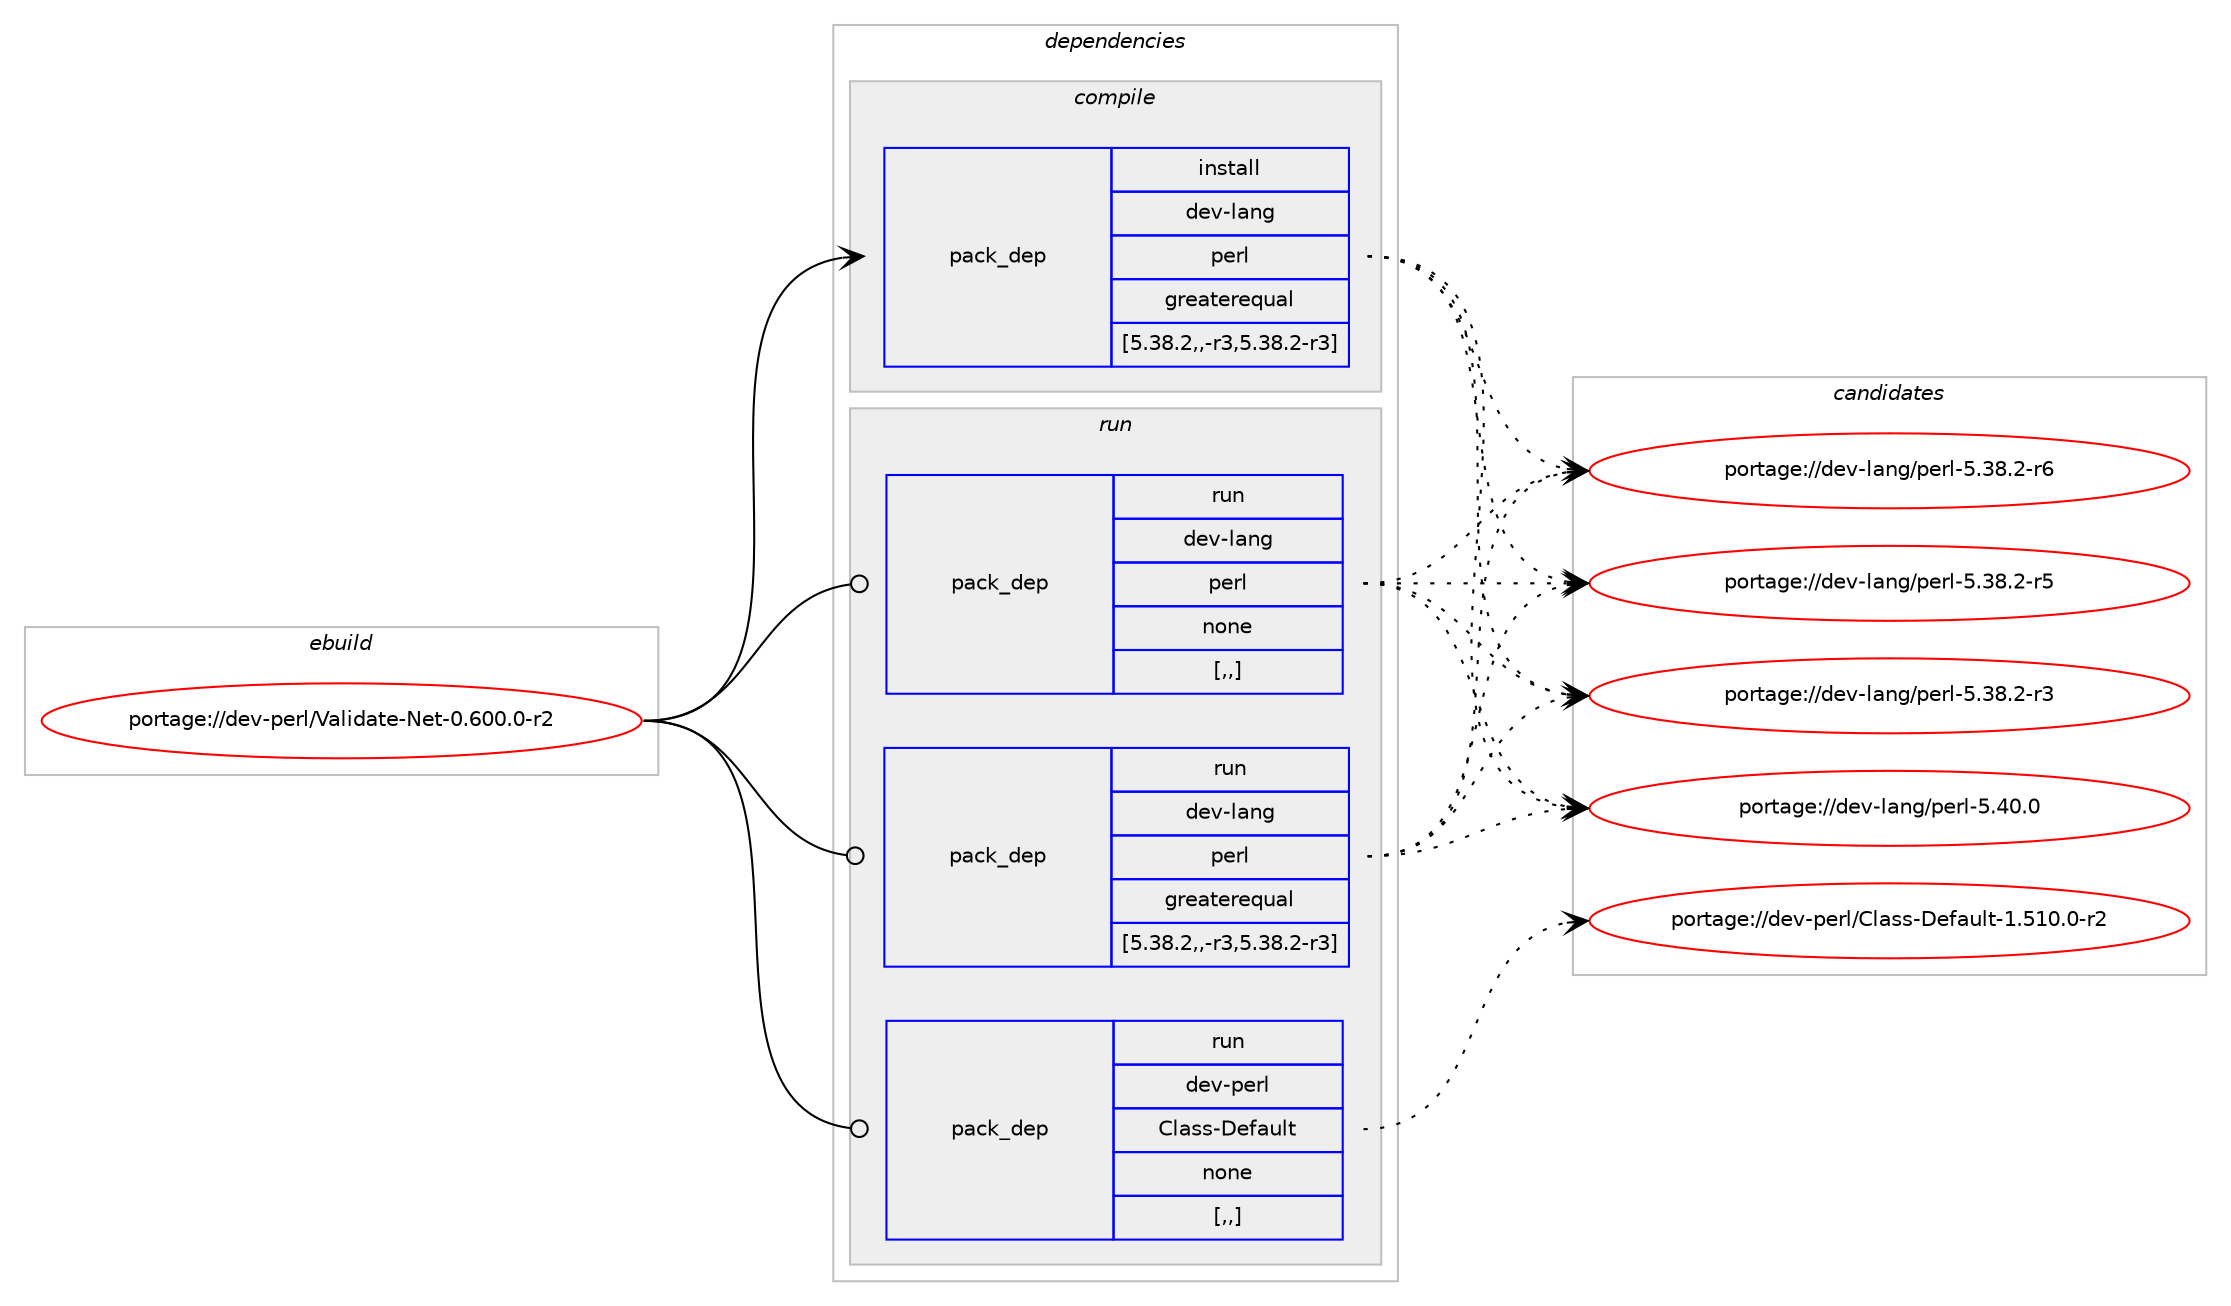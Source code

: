 digraph prolog {

# *************
# Graph options
# *************

newrank=true;
concentrate=true;
compound=true;
graph [rankdir=LR,fontname=Helvetica,fontsize=10,ranksep=1.5];#, ranksep=2.5, nodesep=0.2];
edge  [arrowhead=vee];
node  [fontname=Helvetica,fontsize=10];

# **********
# The ebuild
# **********

subgraph cluster_leftcol {
color=gray;
label=<<i>ebuild</i>>;
id [label="portage://dev-perl/Validate-Net-0.600.0-r2", color=red, width=4, href="../dev-perl/Validate-Net-0.600.0-r2.svg"];
}

# ****************
# The dependencies
# ****************

subgraph cluster_midcol {
color=gray;
label=<<i>dependencies</i>>;
subgraph cluster_compile {
fillcolor="#eeeeee";
style=filled;
label=<<i>compile</i>>;
subgraph pack467699 {
dependency632828 [label=<<TABLE BORDER="0" CELLBORDER="1" CELLSPACING="0" CELLPADDING="4" WIDTH="220"><TR><TD ROWSPAN="6" CELLPADDING="30">pack_dep</TD></TR><TR><TD WIDTH="110">install</TD></TR><TR><TD>dev-lang</TD></TR><TR><TD>perl</TD></TR><TR><TD>greaterequal</TD></TR><TR><TD>[5.38.2,,-r3,5.38.2-r3]</TD></TR></TABLE>>, shape=none, color=blue];
}
id:e -> dependency632828:w [weight=20,style="solid",arrowhead="vee"];
}
subgraph cluster_compileandrun {
fillcolor="#eeeeee";
style=filled;
label=<<i>compile and run</i>>;
}
subgraph cluster_run {
fillcolor="#eeeeee";
style=filled;
label=<<i>run</i>>;
subgraph pack467700 {
dependency632829 [label=<<TABLE BORDER="0" CELLBORDER="1" CELLSPACING="0" CELLPADDING="4" WIDTH="220"><TR><TD ROWSPAN="6" CELLPADDING="30">pack_dep</TD></TR><TR><TD WIDTH="110">run</TD></TR><TR><TD>dev-lang</TD></TR><TR><TD>perl</TD></TR><TR><TD>greaterequal</TD></TR><TR><TD>[5.38.2,,-r3,5.38.2-r3]</TD></TR></TABLE>>, shape=none, color=blue];
}
id:e -> dependency632829:w [weight=20,style="solid",arrowhead="odot"];
subgraph pack467701 {
dependency632830 [label=<<TABLE BORDER="0" CELLBORDER="1" CELLSPACING="0" CELLPADDING="4" WIDTH="220"><TR><TD ROWSPAN="6" CELLPADDING="30">pack_dep</TD></TR><TR><TD WIDTH="110">run</TD></TR><TR><TD>dev-lang</TD></TR><TR><TD>perl</TD></TR><TR><TD>none</TD></TR><TR><TD>[,,]</TD></TR></TABLE>>, shape=none, color=blue];
}
id:e -> dependency632830:w [weight=20,style="solid",arrowhead="odot"];
subgraph pack467702 {
dependency632831 [label=<<TABLE BORDER="0" CELLBORDER="1" CELLSPACING="0" CELLPADDING="4" WIDTH="220"><TR><TD ROWSPAN="6" CELLPADDING="30">pack_dep</TD></TR><TR><TD WIDTH="110">run</TD></TR><TR><TD>dev-perl</TD></TR><TR><TD>Class-Default</TD></TR><TR><TD>none</TD></TR><TR><TD>[,,]</TD></TR></TABLE>>, shape=none, color=blue];
}
id:e -> dependency632831:w [weight=20,style="solid",arrowhead="odot"];
}
}

# **************
# The candidates
# **************

subgraph cluster_choices {
rank=same;
color=gray;
label=<<i>candidates</i>>;

subgraph choice467699 {
color=black;
nodesep=1;
choice10010111845108971101034711210111410845534652484648 [label="portage://dev-lang/perl-5.40.0", color=red, width=4,href="../dev-lang/perl-5.40.0.svg"];
choice100101118451089711010347112101114108455346515646504511454 [label="portage://dev-lang/perl-5.38.2-r6", color=red, width=4,href="../dev-lang/perl-5.38.2-r6.svg"];
choice100101118451089711010347112101114108455346515646504511453 [label="portage://dev-lang/perl-5.38.2-r5", color=red, width=4,href="../dev-lang/perl-5.38.2-r5.svg"];
choice100101118451089711010347112101114108455346515646504511451 [label="portage://dev-lang/perl-5.38.2-r3", color=red, width=4,href="../dev-lang/perl-5.38.2-r3.svg"];
dependency632828:e -> choice10010111845108971101034711210111410845534652484648:w [style=dotted,weight="100"];
dependency632828:e -> choice100101118451089711010347112101114108455346515646504511454:w [style=dotted,weight="100"];
dependency632828:e -> choice100101118451089711010347112101114108455346515646504511453:w [style=dotted,weight="100"];
dependency632828:e -> choice100101118451089711010347112101114108455346515646504511451:w [style=dotted,weight="100"];
}
subgraph choice467700 {
color=black;
nodesep=1;
choice10010111845108971101034711210111410845534652484648 [label="portage://dev-lang/perl-5.40.0", color=red, width=4,href="../dev-lang/perl-5.40.0.svg"];
choice100101118451089711010347112101114108455346515646504511454 [label="portage://dev-lang/perl-5.38.2-r6", color=red, width=4,href="../dev-lang/perl-5.38.2-r6.svg"];
choice100101118451089711010347112101114108455346515646504511453 [label="portage://dev-lang/perl-5.38.2-r5", color=red, width=4,href="../dev-lang/perl-5.38.2-r5.svg"];
choice100101118451089711010347112101114108455346515646504511451 [label="portage://dev-lang/perl-5.38.2-r3", color=red, width=4,href="../dev-lang/perl-5.38.2-r3.svg"];
dependency632829:e -> choice10010111845108971101034711210111410845534652484648:w [style=dotted,weight="100"];
dependency632829:e -> choice100101118451089711010347112101114108455346515646504511454:w [style=dotted,weight="100"];
dependency632829:e -> choice100101118451089711010347112101114108455346515646504511453:w [style=dotted,weight="100"];
dependency632829:e -> choice100101118451089711010347112101114108455346515646504511451:w [style=dotted,weight="100"];
}
subgraph choice467701 {
color=black;
nodesep=1;
choice10010111845108971101034711210111410845534652484648 [label="portage://dev-lang/perl-5.40.0", color=red, width=4,href="../dev-lang/perl-5.40.0.svg"];
choice100101118451089711010347112101114108455346515646504511454 [label="portage://dev-lang/perl-5.38.2-r6", color=red, width=4,href="../dev-lang/perl-5.38.2-r6.svg"];
choice100101118451089711010347112101114108455346515646504511453 [label="portage://dev-lang/perl-5.38.2-r5", color=red, width=4,href="../dev-lang/perl-5.38.2-r5.svg"];
choice100101118451089711010347112101114108455346515646504511451 [label="portage://dev-lang/perl-5.38.2-r3", color=red, width=4,href="../dev-lang/perl-5.38.2-r3.svg"];
dependency632830:e -> choice10010111845108971101034711210111410845534652484648:w [style=dotted,weight="100"];
dependency632830:e -> choice100101118451089711010347112101114108455346515646504511454:w [style=dotted,weight="100"];
dependency632830:e -> choice100101118451089711010347112101114108455346515646504511453:w [style=dotted,weight="100"];
dependency632830:e -> choice100101118451089711010347112101114108455346515646504511451:w [style=dotted,weight="100"];
}
subgraph choice467702 {
color=black;
nodesep=1;
choice1001011184511210111410847671089711511545681011029711710811645494653494846484511450 [label="portage://dev-perl/Class-Default-1.510.0-r2", color=red, width=4,href="../dev-perl/Class-Default-1.510.0-r2.svg"];
dependency632831:e -> choice1001011184511210111410847671089711511545681011029711710811645494653494846484511450:w [style=dotted,weight="100"];
}
}

}
